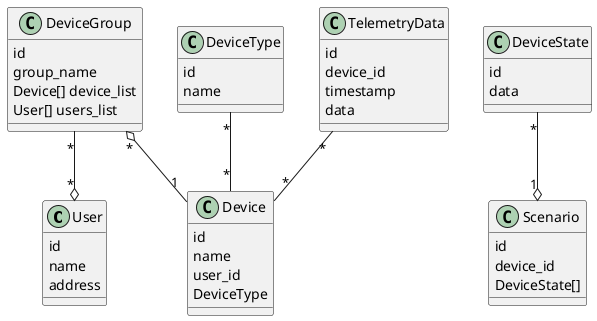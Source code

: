@startuml

class User {
	id
	name
	address
}

class Device {
	id
	name
	user_id
	DeviceType
}

class DeviceType {
	id
	name
}

class TelemetryData {
	id
	device_id
	timestamp
	data
}

class DeviceGroup {
	id	
	group_name
	Device[] device_list
	User[] users_list
}

class Scenario {
	id
	device_id
	DeviceState[] 
}

class DeviceState {
	id
	data
}

DeviceGroup "*" o-- "1" Device
DeviceType "*" -- "*" Device
TelemetryData "*" -- "*" Device

DeviceState "*" --o "1" Scenario
DeviceGroup "*" --o "*" User

@enduml
